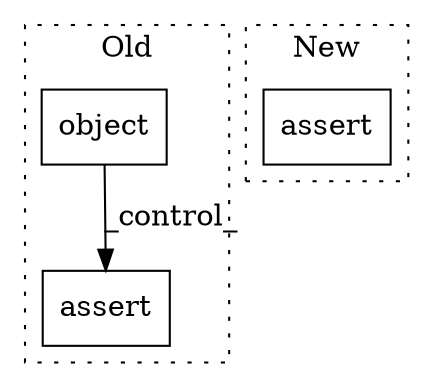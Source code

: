 digraph G {
subgraph cluster0 {
1 [label="object" a="32" s="17996" l="8" shape="box"];
3 [label="assert" a="32" s="18033,18054" l="20,1" shape="box"];
label = "Old";
style="dotted";
}
subgraph cluster1 {
2 [label="assert" a="6" s="19007" l="7" shape="box"];
label = "New";
style="dotted";
}
1 -> 3 [label="_control_"];
}